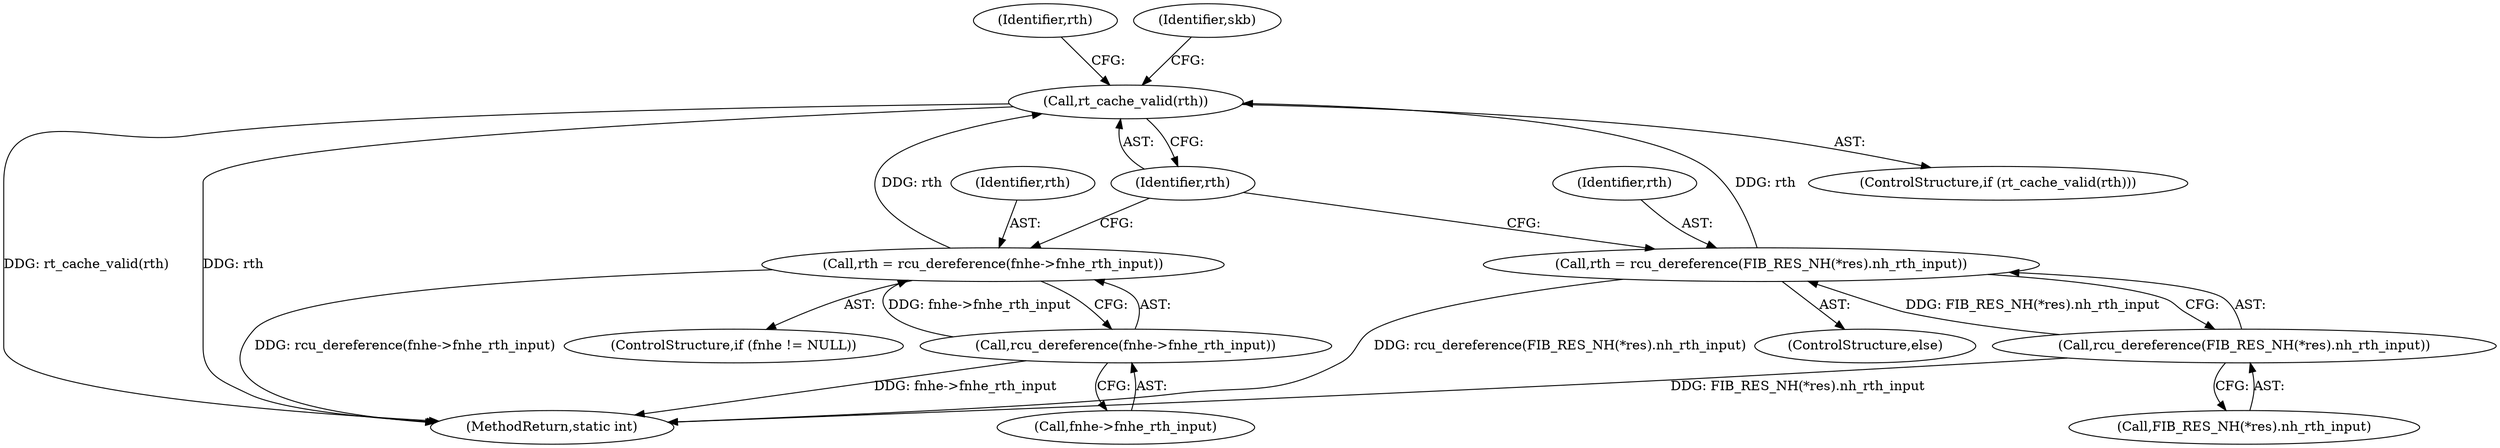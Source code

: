 digraph "0_linux_df4d92549f23e1c037e83323aff58a21b3de7fe0_0@pointer" {
"1000263" [label="(Call,rt_cache_valid(rth))"];
"1000247" [label="(Call,rth = rcu_dereference(fnhe->fnhe_rth_input))"];
"1000249" [label="(Call,rcu_dereference(fnhe->fnhe_rth_input))"];
"1000254" [label="(Call,rth = rcu_dereference(FIB_RES_NH(*res).nh_rth_input))"];
"1000256" [label="(Call,rcu_dereference(FIB_RES_NH(*res).nh_rth_input))"];
"1000264" [label="(Identifier,rth)"];
"1000249" [label="(Call,rcu_dereference(fnhe->fnhe_rth_input))"];
"1000262" [label="(ControlStructure,if (rt_cache_valid(rth)))"];
"1000257" [label="(Call,FIB_RES_NH(*res).nh_rth_input)"];
"1000389" [label="(MethodReturn,static int)"];
"1000263" [label="(Call,rt_cache_valid(rth))"];
"1000250" [label="(Call,fnhe->fnhe_rth_input)"];
"1000274" [label="(Identifier,rth)"];
"1000247" [label="(Call,rth = rcu_dereference(fnhe->fnhe_rth_input))"];
"1000248" [label="(Identifier,rth)"];
"1000253" [label="(ControlStructure,else)"];
"1000256" [label="(Call,rcu_dereference(FIB_RES_NH(*res).nh_rth_input))"];
"1000255" [label="(Identifier,rth)"];
"1000267" [label="(Identifier,skb)"];
"1000243" [label="(ControlStructure,if (fnhe != NULL))"];
"1000254" [label="(Call,rth = rcu_dereference(FIB_RES_NH(*res).nh_rth_input))"];
"1000263" -> "1000262"  [label="AST: "];
"1000263" -> "1000264"  [label="CFG: "];
"1000264" -> "1000263"  [label="AST: "];
"1000267" -> "1000263"  [label="CFG: "];
"1000274" -> "1000263"  [label="CFG: "];
"1000263" -> "1000389"  [label="DDG: rt_cache_valid(rth)"];
"1000263" -> "1000389"  [label="DDG: rth"];
"1000247" -> "1000263"  [label="DDG: rth"];
"1000254" -> "1000263"  [label="DDG: rth"];
"1000247" -> "1000243"  [label="AST: "];
"1000247" -> "1000249"  [label="CFG: "];
"1000248" -> "1000247"  [label="AST: "];
"1000249" -> "1000247"  [label="AST: "];
"1000264" -> "1000247"  [label="CFG: "];
"1000247" -> "1000389"  [label="DDG: rcu_dereference(fnhe->fnhe_rth_input)"];
"1000249" -> "1000247"  [label="DDG: fnhe->fnhe_rth_input"];
"1000249" -> "1000250"  [label="CFG: "];
"1000250" -> "1000249"  [label="AST: "];
"1000249" -> "1000389"  [label="DDG: fnhe->fnhe_rth_input"];
"1000254" -> "1000253"  [label="AST: "];
"1000254" -> "1000256"  [label="CFG: "];
"1000255" -> "1000254"  [label="AST: "];
"1000256" -> "1000254"  [label="AST: "];
"1000264" -> "1000254"  [label="CFG: "];
"1000254" -> "1000389"  [label="DDG: rcu_dereference(FIB_RES_NH(*res).nh_rth_input)"];
"1000256" -> "1000254"  [label="DDG: FIB_RES_NH(*res).nh_rth_input"];
"1000256" -> "1000257"  [label="CFG: "];
"1000257" -> "1000256"  [label="AST: "];
"1000256" -> "1000389"  [label="DDG: FIB_RES_NH(*res).nh_rth_input"];
}
